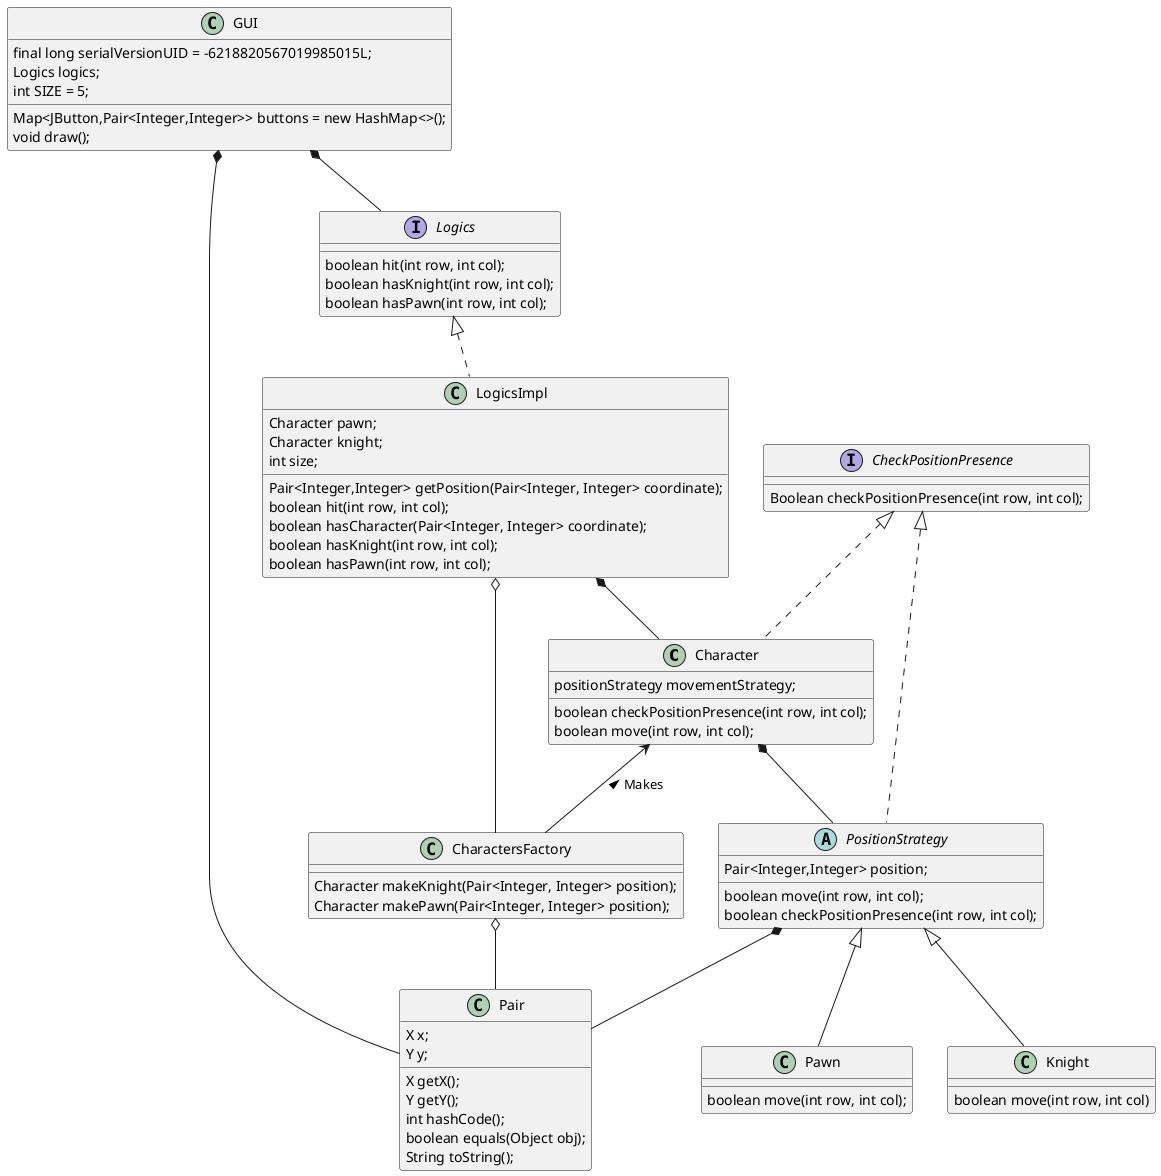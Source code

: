 @startuml
'https://plantuml.com/class-diagram

class Character{
    positionStrategy movementStrategy;
    boolean checkPositionPresence(int row, int col);
    boolean move(int row, int col);
}
Character *-- PositionStrategy

class CharactersFactory{
    Character makeKnight(Pair<Integer, Integer> position);
    Character makePawn(Pair<Integer, Integer> position);
}
Character <-- CharactersFactory : Makes <
CharactersFactory o-- Pair

interface CheckPositionPresence{
    Boolean checkPositionPresence(int row, int col);
}
CheckPositionPresence <|.. Character
CheckPositionPresence <|.. PositionStrategy

class Knight{
    boolean move(int row, int col)
}

class Pawn{
    boolean move(int row, int col);
}

abstract class PositionStrategy{
    Pair<Integer,Integer> position;
    boolean move(int row, int col);
    boolean checkPositionPresence(int row, int col);
}
PositionStrategy <|-- Knight
PositionStrategy <|-- Pawn
PositionStrategy *-- Pair

class GUI{
    final long serialVersionUID = -6218820567019985015L;
    Map<JButton,Pair<Integer,Integer>> buttons = new HashMap<>();
    Logics logics;
    int SIZE = 5;
    void draw();
}
GUI *-- Logics
GUI *-- Pair

interface Logics{
    boolean hit(int row, int col);
    boolean hasKnight(int row, int col);
    boolean hasPawn(int row, int col);
}
Logics <|.. LogicsImpl

class LogicsImpl{
    Character pawn;
    Character knight;
    int size;
    Pair<Integer,Integer> getPosition(Pair<Integer, Integer> coordinate);
    boolean hit(int row, int col);
    boolean hasCharacter(Pair<Integer, Integer> coordinate);
    boolean hasKnight(int row, int col);
    boolean hasPawn(int row, int col);
}
LogicsImpl *-- Character
LogicsImpl o-- CharactersFactory

class Pair{
    X x;
    Y y;
    X getX();
    Y getY();
    int hashCode();
    boolean equals(Object obj);
    String toString();
}
@enduml